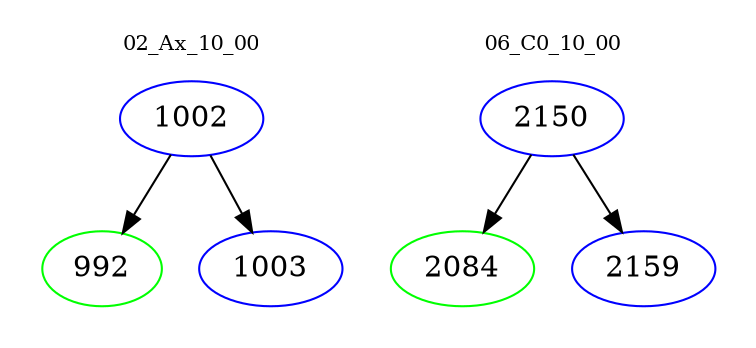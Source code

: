 digraph{
subgraph cluster_0 {
color = white
label = "02_Ax_10_00";
fontsize=10;
T0_1002 [label="1002", color="blue"]
T0_1002 -> T0_992 [color="black"]
T0_992 [label="992", color="green"]
T0_1002 -> T0_1003 [color="black"]
T0_1003 [label="1003", color="blue"]
}
subgraph cluster_1 {
color = white
label = "06_C0_10_00";
fontsize=10;
T1_2150 [label="2150", color="blue"]
T1_2150 -> T1_2084 [color="black"]
T1_2084 [label="2084", color="green"]
T1_2150 -> T1_2159 [color="black"]
T1_2159 [label="2159", color="blue"]
}
}
